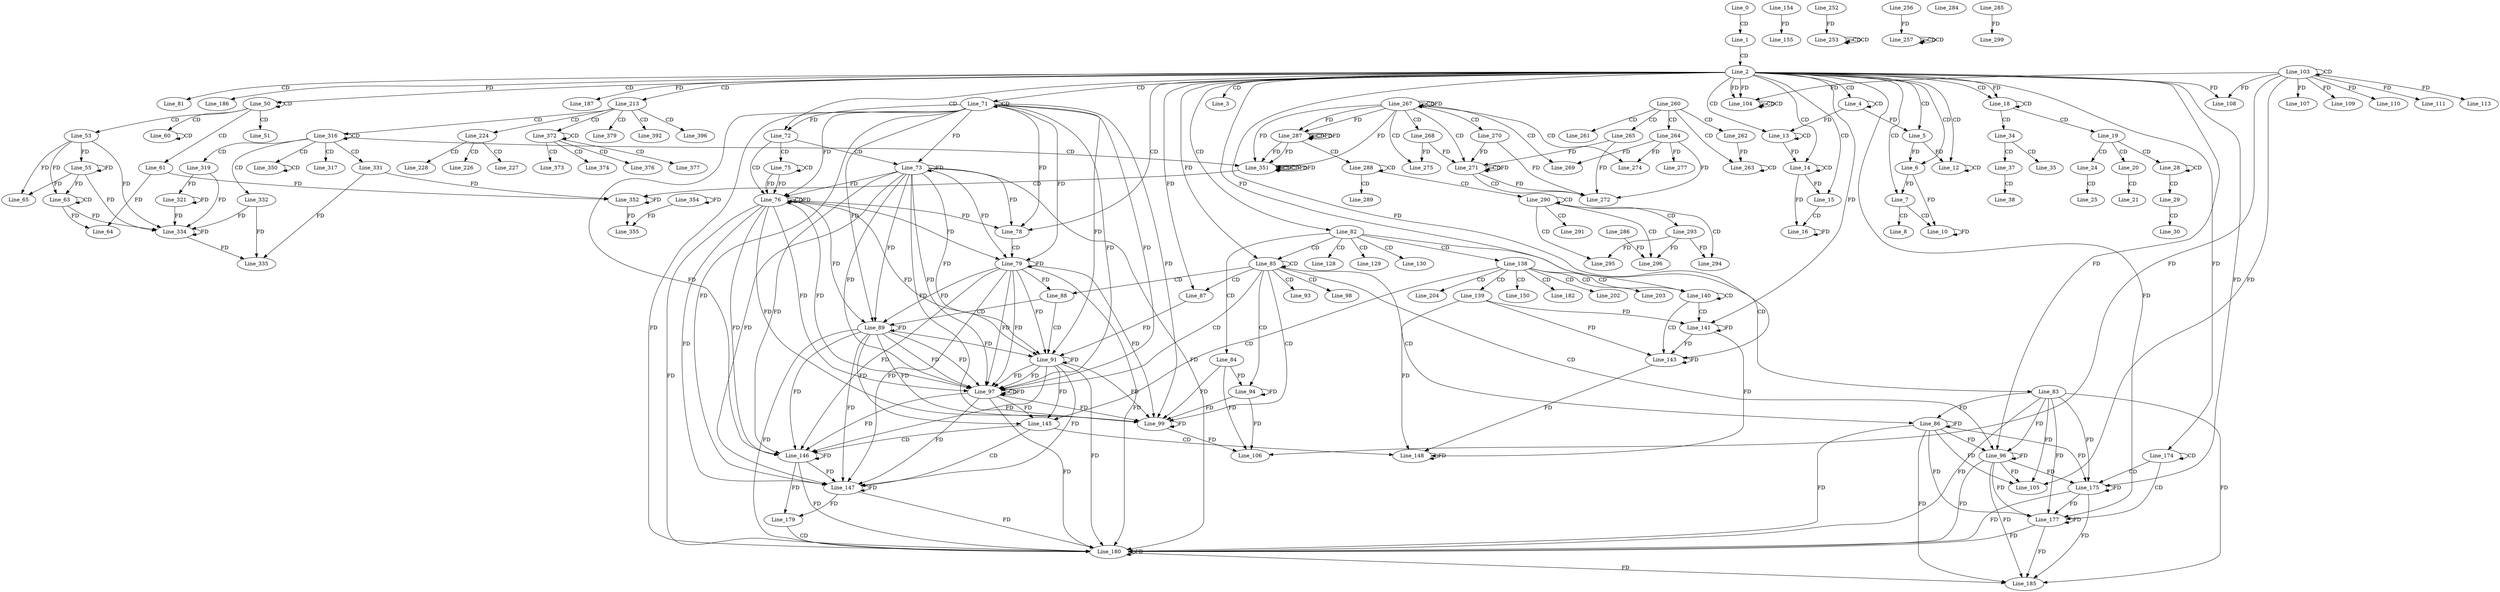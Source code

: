 digraph G {
  Line_0;
  Line_1;
  Line_2;
  Line_3;
  Line_4;
  Line_4;
  Line_5;
  Line_5;
  Line_6;
  Line_6;
  Line_7;
  Line_8;
  Line_10;
  Line_12;
  Line_12;
  Line_13;
  Line_13;
  Line_14;
  Line_14;
  Line_15;
  Line_16;
  Line_18;
  Line_18;
  Line_19;
  Line_20;
  Line_21;
  Line_24;
  Line_25;
  Line_28;
  Line_28;
  Line_29;
  Line_30;
  Line_34;
  Line_35;
  Line_37;
  Line_38;
  Line_50;
  Line_50;
  Line_51;
  Line_53;
  Line_55;
  Line_55;
  Line_60;
  Line_60;
  Line_61;
  Line_63;
  Line_63;
  Line_64;
  Line_65;
  Line_71;
  Line_71;
  Line_72;
  Line_73;
  Line_73;
  Line_75;
  Line_75;
  Line_76;
  Line_76;
  Line_78;
  Line_79;
  Line_79;
  Line_81;
  Line_82;
  Line_83;
  Line_84;
  Line_85;
  Line_85;
  Line_86;
  Line_87;
  Line_87;
  Line_88;
  Line_89;
  Line_91;
  Line_93;
  Line_94;
  Line_96;
  Line_96;
  Line_97;
  Line_97;
  Line_98;
  Line_99;
  Line_99;
  Line_103;
  Line_103;
  Line_104;
  Line_104;
  Line_104;
  Line_105;
  Line_106;
  Line_107;
  Line_108;
  Line_109;
  Line_110;
  Line_111;
  Line_113;
  Line_128;
  Line_129;
  Line_130;
  Line_138;
  Line_139;
  Line_140;
  Line_140;
  Line_141;
  Line_141;
  Line_143;
  Line_143;
  Line_145;
  Line_146;
  Line_147;
  Line_147;
  Line_148;
  Line_150;
  Line_154;
  Line_155;
  Line_174;
  Line_174;
  Line_175;
  Line_175;
  Line_177;
  Line_177;
  Line_179;
  Line_180;
  Line_182;
  Line_185;
  Line_186;
  Line_187;
  Line_202;
  Line_203;
  Line_204;
  Line_213;
  Line_213;
  Line_224;
  Line_226;
  Line_227;
  Line_228;
  Line_253;
  Line_253;
  Line_253;
  Line_252;
  Line_257;
  Line_257;
  Line_257;
  Line_256;
  Line_260;
  Line_261;
  Line_262;
  Line_263;
  Line_263;
  Line_264;
  Line_265;
  Line_267;
  Line_267;
  Line_267;
  Line_268;
  Line_269;
  Line_270;
  Line_271;
  Line_271;
  Line_271;
  Line_272;
  Line_274;
  Line_275;
  Line_277;
  Line_284;
  Line_287;
  Line_287;
  Line_287;
  Line_288;
  Line_288;
  Line_289;
  Line_290;
  Line_290;
  Line_291;
  Line_293;
  Line_294;
  Line_295;
  Line_296;
  Line_286;
  Line_296;
  Line_285;
  Line_299;
  Line_316;
  Line_316;
  Line_317;
  Line_319;
  Line_321;
  Line_321;
  Line_331;
  Line_332;
  Line_334;
  Line_334;
  Line_335;
  Line_350;
  Line_350;
  Line_351;
  Line_351;
  Line_351;
  Line_352;
  Line_354;
  Line_354;
  Line_355;
  Line_372;
  Line_372;
  Line_373;
  Line_374;
  Line_376;
  Line_377;
  Line_379;
  Line_392;
  Line_396;
  Line_0 -> Line_1 [ label="CD" ];
  Line_1 -> Line_2 [ label="CD" ];
  Line_2 -> Line_3 [ label="CD" ];
  Line_2 -> Line_4 [ label="CD" ];
  Line_4 -> Line_4 [ label="CD" ];
  Line_2 -> Line_5 [ label="CD" ];
  Line_4 -> Line_5 [ label="FD" ];
  Line_2 -> Line_6 [ label="CD" ];
  Line_5 -> Line_6 [ label="FD" ];
  Line_2 -> Line_7 [ label="CD" ];
  Line_6 -> Line_7 [ label="FD" ];
  Line_7 -> Line_8 [ label="CD" ];
  Line_7 -> Line_10 [ label="CD" ];
  Line_6 -> Line_10 [ label="FD" ];
  Line_10 -> Line_10 [ label="FD" ];
  Line_2 -> Line_12 [ label="CD" ];
  Line_12 -> Line_12 [ label="CD" ];
  Line_5 -> Line_12 [ label="FD" ];
  Line_2 -> Line_13 [ label="CD" ];
  Line_13 -> Line_13 [ label="CD" ];
  Line_4 -> Line_13 [ label="FD" ];
  Line_2 -> Line_14 [ label="CD" ];
  Line_14 -> Line_14 [ label="CD" ];
  Line_13 -> Line_14 [ label="FD" ];
  Line_2 -> Line_15 [ label="CD" ];
  Line_14 -> Line_15 [ label="FD" ];
  Line_15 -> Line_16 [ label="CD" ];
  Line_14 -> Line_16 [ label="FD" ];
  Line_16 -> Line_16 [ label="FD" ];
  Line_2 -> Line_18 [ label="CD" ];
  Line_18 -> Line_18 [ label="CD" ];
  Line_2 -> Line_18 [ label="FD" ];
  Line_18 -> Line_19 [ label="CD" ];
  Line_19 -> Line_20 [ label="CD" ];
  Line_20 -> Line_21 [ label="CD" ];
  Line_19 -> Line_24 [ label="CD" ];
  Line_24 -> Line_25 [ label="CD" ];
  Line_19 -> Line_28 [ label="CD" ];
  Line_28 -> Line_28 [ label="CD" ];
  Line_28 -> Line_29 [ label="CD" ];
  Line_29 -> Line_30 [ label="CD" ];
  Line_18 -> Line_34 [ label="CD" ];
  Line_34 -> Line_35 [ label="CD" ];
  Line_34 -> Line_37 [ label="CD" ];
  Line_37 -> Line_38 [ label="CD" ];
  Line_2 -> Line_50 [ label="CD" ];
  Line_50 -> Line_50 [ label="CD" ];
  Line_50 -> Line_51 [ label="CD" ];
  Line_50 -> Line_53 [ label="CD" ];
  Line_53 -> Line_55 [ label="FD" ];
  Line_55 -> Line_55 [ label="FD" ];
  Line_50 -> Line_60 [ label="CD" ];
  Line_60 -> Line_60 [ label="CD" ];
  Line_50 -> Line_61 [ label="CD" ];
  Line_63 -> Line_63 [ label="CD" ];
  Line_53 -> Line_63 [ label="FD" ];
  Line_55 -> Line_63 [ label="FD" ];
  Line_63 -> Line_64 [ label="FD" ];
  Line_61 -> Line_64 [ label="FD" ];
  Line_53 -> Line_65 [ label="FD" ];
  Line_55 -> Line_65 [ label="FD" ];
  Line_2 -> Line_71 [ label="CD" ];
  Line_71 -> Line_71 [ label="CD" ];
  Line_2 -> Line_72 [ label="CD" ];
  Line_71 -> Line_72 [ label="FD" ];
  Line_72 -> Line_73 [ label="CD" ];
  Line_71 -> Line_73 [ label="FD" ];
  Line_73 -> Line_73 [ label="FD" ];
  Line_72 -> Line_75 [ label="CD" ];
  Line_75 -> Line_75 [ label="CD" ];
  Line_72 -> Line_76 [ label="CD" ];
  Line_75 -> Line_76 [ label="FD" ];
  Line_76 -> Line_76 [ label="CD" ];
  Line_71 -> Line_76 [ label="FD" ];
  Line_73 -> Line_76 [ label="FD" ];
  Line_76 -> Line_76 [ label="FD" ];
  Line_75 -> Line_76 [ label="FD" ];
  Line_2 -> Line_78 [ label="CD" ];
  Line_71 -> Line_78 [ label="FD" ];
  Line_73 -> Line_78 [ label="FD" ];
  Line_76 -> Line_78 [ label="FD" ];
  Line_78 -> Line_79 [ label="CD" ];
  Line_71 -> Line_79 [ label="FD" ];
  Line_73 -> Line_79 [ label="FD" ];
  Line_76 -> Line_79 [ label="FD" ];
  Line_79 -> Line_79 [ label="FD" ];
  Line_2 -> Line_81 [ label="CD" ];
  Line_2 -> Line_82 [ label="CD" ];
  Line_82 -> Line_83 [ label="CD" ];
  Line_82 -> Line_84 [ label="CD" ];
  Line_82 -> Line_85 [ label="CD" ];
  Line_85 -> Line_85 [ label="CD" ];
  Line_2 -> Line_85 [ label="FD" ];
  Line_85 -> Line_86 [ label="CD" ];
  Line_83 -> Line_86 [ label="FD" ];
  Line_86 -> Line_86 [ label="FD" ];
  Line_85 -> Line_87 [ label="CD" ];
  Line_2 -> Line_87 [ label="FD" ];
  Line_85 -> Line_88 [ label="CD" ];
  Line_79 -> Line_88 [ label="FD" ];
  Line_88 -> Line_89 [ label="CD" ];
  Line_71 -> Line_89 [ label="FD" ];
  Line_73 -> Line_89 [ label="FD" ];
  Line_76 -> Line_89 [ label="FD" ];
  Line_79 -> Line_89 [ label="FD" ];
  Line_89 -> Line_89 [ label="FD" ];
  Line_88 -> Line_91 [ label="CD" ];
  Line_71 -> Line_91 [ label="FD" ];
  Line_73 -> Line_91 [ label="FD" ];
  Line_76 -> Line_91 [ label="FD" ];
  Line_79 -> Line_91 [ label="FD" ];
  Line_89 -> Line_91 [ label="FD" ];
  Line_91 -> Line_91 [ label="FD" ];
  Line_87 -> Line_91 [ label="FD" ];
  Line_85 -> Line_93 [ label="CD" ];
  Line_85 -> Line_94 [ label="CD" ];
  Line_84 -> Line_94 [ label="FD" ];
  Line_94 -> Line_94 [ label="FD" ];
  Line_85 -> Line_96 [ label="CD" ];
  Line_83 -> Line_96 [ label="FD" ];
  Line_86 -> Line_96 [ label="FD" ];
  Line_96 -> Line_96 [ label="FD" ];
  Line_2 -> Line_96 [ label="FD" ];
  Line_85 -> Line_97 [ label="CD" ];
  Line_71 -> Line_97 [ label="FD" ];
  Line_73 -> Line_97 [ label="FD" ];
  Line_76 -> Line_97 [ label="FD" ];
  Line_79 -> Line_97 [ label="FD" ];
  Line_89 -> Line_97 [ label="FD" ];
  Line_91 -> Line_97 [ label="FD" ];
  Line_97 -> Line_97 [ label="CD" ];
  Line_71 -> Line_97 [ label="FD" ];
  Line_73 -> Line_97 [ label="FD" ];
  Line_76 -> Line_97 [ label="FD" ];
  Line_79 -> Line_97 [ label="FD" ];
  Line_89 -> Line_97 [ label="FD" ];
  Line_91 -> Line_97 [ label="FD" ];
  Line_97 -> Line_97 [ label="FD" ];
  Line_85 -> Line_98 [ label="CD" ];
  Line_85 -> Line_99 [ label="CD" ];
  Line_84 -> Line_99 [ label="FD" ];
  Line_94 -> Line_99 [ label="FD" ];
  Line_99 -> Line_99 [ label="FD" ];
  Line_71 -> Line_99 [ label="FD" ];
  Line_73 -> Line_99 [ label="FD" ];
  Line_76 -> Line_99 [ label="FD" ];
  Line_79 -> Line_99 [ label="FD" ];
  Line_89 -> Line_99 [ label="FD" ];
  Line_91 -> Line_99 [ label="FD" ];
  Line_97 -> Line_99 [ label="FD" ];
  Line_103 -> Line_103 [ label="CD" ];
  Line_2 -> Line_104 [ label="FD" ];
  Line_104 -> Line_104 [ label="CD" ];
  Line_2 -> Line_104 [ label="FD" ];
  Line_104 -> Line_104 [ label="CD" ];
  Line_103 -> Line_104 [ label="FD" ];
  Line_103 -> Line_105 [ label="FD" ];
  Line_83 -> Line_105 [ label="FD" ];
  Line_86 -> Line_105 [ label="FD" ];
  Line_96 -> Line_105 [ label="FD" ];
  Line_103 -> Line_106 [ label="FD" ];
  Line_84 -> Line_106 [ label="FD" ];
  Line_94 -> Line_106 [ label="FD" ];
  Line_99 -> Line_106 [ label="FD" ];
  Line_103 -> Line_107 [ label="FD" ];
  Line_103 -> Line_108 [ label="FD" ];
  Line_2 -> Line_108 [ label="FD" ];
  Line_103 -> Line_109 [ label="FD" ];
  Line_103 -> Line_110 [ label="FD" ];
  Line_103 -> Line_111 [ label="FD" ];
  Line_103 -> Line_113 [ label="FD" ];
  Line_82 -> Line_128 [ label="CD" ];
  Line_82 -> Line_129 [ label="CD" ];
  Line_82 -> Line_130 [ label="CD" ];
  Line_82 -> Line_138 [ label="CD" ];
  Line_138 -> Line_139 [ label="CD" ];
  Line_138 -> Line_140 [ label="CD" ];
  Line_140 -> Line_140 [ label="CD" ];
  Line_2 -> Line_140 [ label="FD" ];
  Line_140 -> Line_141 [ label="CD" ];
  Line_139 -> Line_141 [ label="FD" ];
  Line_141 -> Line_141 [ label="FD" ];
  Line_2 -> Line_141 [ label="FD" ];
  Line_140 -> Line_143 [ label="CD" ];
  Line_139 -> Line_143 [ label="FD" ];
  Line_141 -> Line_143 [ label="FD" ];
  Line_143 -> Line_143 [ label="FD" ];
  Line_2 -> Line_143 [ label="FD" ];
  Line_138 -> Line_145 [ label="CD" ];
  Line_89 -> Line_145 [ label="FD" ];
  Line_91 -> Line_145 [ label="FD" ];
  Line_97 -> Line_145 [ label="FD" ];
  Line_145 -> Line_146 [ label="CD" ];
  Line_71 -> Line_146 [ label="FD" ];
  Line_73 -> Line_146 [ label="FD" ];
  Line_76 -> Line_146 [ label="FD" ];
  Line_79 -> Line_146 [ label="FD" ];
  Line_89 -> Line_146 [ label="FD" ];
  Line_91 -> Line_146 [ label="FD" ];
  Line_97 -> Line_146 [ label="FD" ];
  Line_146 -> Line_146 [ label="FD" ];
  Line_145 -> Line_147 [ label="CD" ];
  Line_71 -> Line_147 [ label="FD" ];
  Line_73 -> Line_147 [ label="FD" ];
  Line_76 -> Line_147 [ label="FD" ];
  Line_79 -> Line_147 [ label="FD" ];
  Line_89 -> Line_147 [ label="FD" ];
  Line_91 -> Line_147 [ label="FD" ];
  Line_97 -> Line_147 [ label="FD" ];
  Line_146 -> Line_147 [ label="FD" ];
  Line_147 -> Line_147 [ label="FD" ];
  Line_145 -> Line_148 [ label="CD" ];
  Line_139 -> Line_148 [ label="FD" ];
  Line_141 -> Line_148 [ label="FD" ];
  Line_143 -> Line_148 [ label="FD" ];
  Line_148 -> Line_148 [ label="FD" ];
  Line_138 -> Line_150 [ label="CD" ];
  Line_154 -> Line_155 [ label="FD" ];
  Line_174 -> Line_174 [ label="CD" ];
  Line_2 -> Line_174 [ label="FD" ];
  Line_174 -> Line_175 [ label="CD" ];
  Line_83 -> Line_175 [ label="FD" ];
  Line_86 -> Line_175 [ label="FD" ];
  Line_96 -> Line_175 [ label="FD" ];
  Line_175 -> Line_175 [ label="FD" ];
  Line_2 -> Line_175 [ label="FD" ];
  Line_174 -> Line_177 [ label="CD" ];
  Line_83 -> Line_177 [ label="FD" ];
  Line_86 -> Line_177 [ label="FD" ];
  Line_96 -> Line_177 [ label="FD" ];
  Line_175 -> Line_177 [ label="FD" ];
  Line_177 -> Line_177 [ label="FD" ];
  Line_2 -> Line_177 [ label="FD" ];
  Line_146 -> Line_179 [ label="FD" ];
  Line_147 -> Line_179 [ label="FD" ];
  Line_179 -> Line_180 [ label="CD" ];
  Line_83 -> Line_180 [ label="FD" ];
  Line_86 -> Line_180 [ label="FD" ];
  Line_96 -> Line_180 [ label="FD" ];
  Line_175 -> Line_180 [ label="FD" ];
  Line_177 -> Line_180 [ label="FD" ];
  Line_180 -> Line_180 [ label="FD" ];
  Line_71 -> Line_180 [ label="FD" ];
  Line_73 -> Line_180 [ label="FD" ];
  Line_76 -> Line_180 [ label="FD" ];
  Line_79 -> Line_180 [ label="FD" ];
  Line_89 -> Line_180 [ label="FD" ];
  Line_91 -> Line_180 [ label="FD" ];
  Line_97 -> Line_180 [ label="FD" ];
  Line_146 -> Line_180 [ label="FD" ];
  Line_147 -> Line_180 [ label="FD" ];
  Line_138 -> Line_182 [ label="CD" ];
  Line_83 -> Line_185 [ label="FD" ];
  Line_86 -> Line_185 [ label="FD" ];
  Line_96 -> Line_185 [ label="FD" ];
  Line_175 -> Line_185 [ label="FD" ];
  Line_177 -> Line_185 [ label="FD" ];
  Line_180 -> Line_185 [ label="FD" ];
  Line_2 -> Line_186 [ label="FD" ];
  Line_2 -> Line_187 [ label="FD" ];
  Line_138 -> Line_202 [ label="CD" ];
  Line_138 -> Line_203 [ label="CD" ];
  Line_138 -> Line_204 [ label="CD" ];
  Line_2 -> Line_213 [ label="CD" ];
  Line_213 -> Line_224 [ label="CD" ];
  Line_224 -> Line_226 [ label="CD" ];
  Line_224 -> Line_227 [ label="CD" ];
  Line_224 -> Line_228 [ label="CD" ];
  Line_253 -> Line_253 [ label="CD" ];
  Line_253 -> Line_253 [ label="CD" ];
  Line_252 -> Line_253 [ label="FD" ];
  Line_257 -> Line_257 [ label="CD" ];
  Line_257 -> Line_257 [ label="CD" ];
  Line_256 -> Line_257 [ label="FD" ];
  Line_260 -> Line_261 [ label="CD" ];
  Line_260 -> Line_262 [ label="CD" ];
  Line_260 -> Line_263 [ label="CD" ];
  Line_263 -> Line_263 [ label="CD" ];
  Line_262 -> Line_263 [ label="FD" ];
  Line_260 -> Line_264 [ label="CD" ];
  Line_260 -> Line_265 [ label="CD" ];
  Line_267 -> Line_267 [ label="CD" ];
  Line_267 -> Line_267 [ label="FD" ];
  Line_267 -> Line_268 [ label="CD" ];
  Line_267 -> Line_269 [ label="CD" ];
  Line_264 -> Line_269 [ label="FD" ];
  Line_267 -> Line_270 [ label="CD" ];
  Line_267 -> Line_271 [ label="CD" ];
  Line_271 -> Line_271 [ label="CD" ];
  Line_271 -> Line_271 [ label="FD" ];
  Line_270 -> Line_271 [ label="FD" ];
  Line_268 -> Line_271 [ label="FD" ];
  Line_265 -> Line_271 [ label="FD" ];
  Line_271 -> Line_272 [ label="CD" ];
  Line_264 -> Line_272 [ label="FD" ];
  Line_265 -> Line_272 [ label="FD" ];
  Line_271 -> Line_272 [ label="FD" ];
  Line_270 -> Line_272 [ label="FD" ];
  Line_267 -> Line_274 [ label="CD" ];
  Line_264 -> Line_274 [ label="FD" ];
  Line_267 -> Line_275 [ label="CD" ];
  Line_268 -> Line_275 [ label="FD" ];
  Line_264 -> Line_277 [ label="FD" ];
  Line_267 -> Line_287 [ label="FD" ];
  Line_287 -> Line_287 [ label="CD" ];
  Line_287 -> Line_287 [ label="FD" ];
  Line_267 -> Line_287 [ label="FD" ];
  Line_287 -> Line_288 [ label="CD" ];
  Line_288 -> Line_288 [ label="CD" ];
  Line_288 -> Line_289 [ label="CD" ];
  Line_288 -> Line_290 [ label="CD" ];
  Line_290 -> Line_290 [ label="CD" ];
  Line_290 -> Line_291 [ label="CD" ];
  Line_290 -> Line_293 [ label="CD" ];
  Line_290 -> Line_294 [ label="CD" ];
  Line_293 -> Line_294 [ label="FD" ];
  Line_290 -> Line_295 [ label="CD" ];
  Line_293 -> Line_295 [ label="FD" ];
  Line_290 -> Line_296 [ label="CD" ];
  Line_293 -> Line_296 [ label="FD" ];
  Line_286 -> Line_296 [ label="FD" ];
  Line_285 -> Line_299 [ label="FD" ];
  Line_213 -> Line_316 [ label="CD" ];
  Line_316 -> Line_316 [ label="CD" ];
  Line_316 -> Line_317 [ label="CD" ];
  Line_316 -> Line_319 [ label="CD" ];
  Line_319 -> Line_321 [ label="FD" ];
  Line_321 -> Line_321 [ label="FD" ];
  Line_316 -> Line_331 [ label="CD" ];
  Line_316 -> Line_332 [ label="CD" ];
  Line_332 -> Line_334 [ label="FD" ];
  Line_334 -> Line_334 [ label="FD" ];
  Line_63 -> Line_334 [ label="FD" ];
  Line_319 -> Line_334 [ label="FD" ];
  Line_321 -> Line_334 [ label="FD" ];
  Line_53 -> Line_334 [ label="FD" ];
  Line_55 -> Line_334 [ label="FD" ];
  Line_332 -> Line_335 [ label="FD" ];
  Line_334 -> Line_335 [ label="FD" ];
  Line_331 -> Line_335 [ label="FD" ];
  Line_316 -> Line_350 [ label="CD" ];
  Line_350 -> Line_350 [ label="CD" ];
  Line_316 -> Line_351 [ label="CD" ];
  Line_351 -> Line_351 [ label="CD" ];
  Line_287 -> Line_351 [ label="FD" ];
  Line_267 -> Line_351 [ label="FD" ];
  Line_351 -> Line_351 [ label="CD" ];
  Line_351 -> Line_351 [ label="FD" ];
  Line_287 -> Line_351 [ label="FD" ];
  Line_267 -> Line_351 [ label="FD" ];
  Line_351 -> Line_352 [ label="CD" ];
  Line_352 -> Line_352 [ label="FD" ];
  Line_331 -> Line_352 [ label="FD" ];
  Line_61 -> Line_352 [ label="FD" ];
  Line_354 -> Line_354 [ label="FD" ];
  Line_354 -> Line_355 [ label="FD" ];
  Line_352 -> Line_355 [ label="FD" ];
  Line_213 -> Line_372 [ label="CD" ];
  Line_372 -> Line_372 [ label="CD" ];
  Line_372 -> Line_373 [ label="CD" ];
  Line_372 -> Line_374 [ label="CD" ];
  Line_372 -> Line_376 [ label="CD" ];
  Line_372 -> Line_377 [ label="CD" ];
  Line_213 -> Line_379 [ label="CD" ];
  Line_213 -> Line_392 [ label="CD" ];
  Line_213 -> Line_396 [ label="CD" ];
  Line_287 -> Line_287 [ label="FD" ];
  Line_351 -> Line_351 [ label="FD" ];
}
